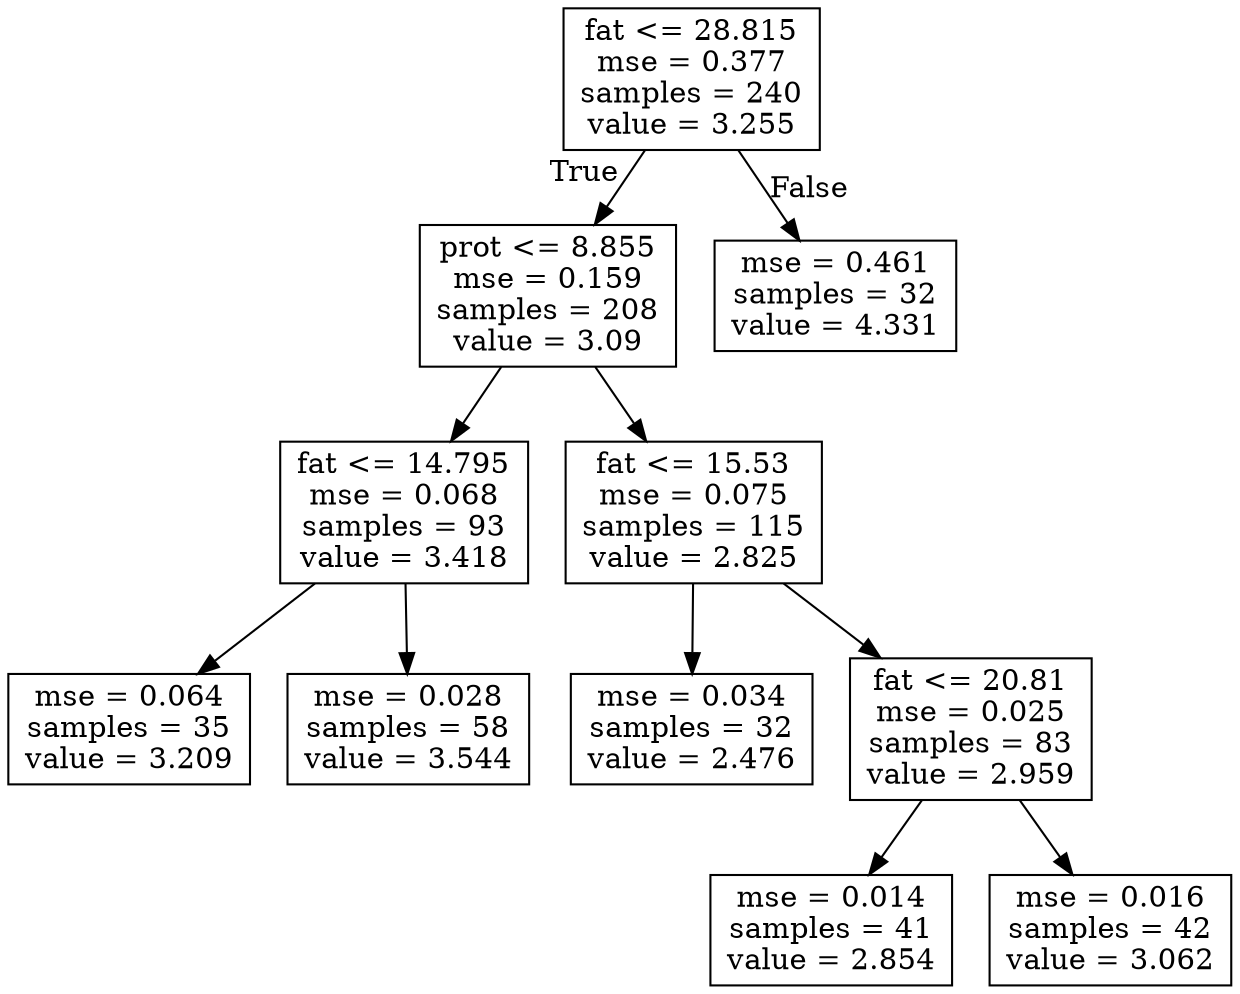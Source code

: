 digraph Tree {
node [shape=box] ;
0 [label="fat <= 28.815\nmse = 0.377\nsamples = 240\nvalue = 3.255"] ;
1 [label="prot <= 8.855\nmse = 0.159\nsamples = 208\nvalue = 3.09"] ;
0 -> 1 [labeldistance=2.5, labelangle=45, headlabel="True"] ;
2 [label="fat <= 14.795\nmse = 0.068\nsamples = 93\nvalue = 3.418"] ;
1 -> 2 ;
3 [label="mse = 0.064\nsamples = 35\nvalue = 3.209"] ;
2 -> 3 ;
4 [label="mse = 0.028\nsamples = 58\nvalue = 3.544"] ;
2 -> 4 ;
5 [label="fat <= 15.53\nmse = 0.075\nsamples = 115\nvalue = 2.825"] ;
1 -> 5 ;
6 [label="mse = 0.034\nsamples = 32\nvalue = 2.476"] ;
5 -> 6 ;
7 [label="fat <= 20.81\nmse = 0.025\nsamples = 83\nvalue = 2.959"] ;
5 -> 7 ;
8 [label="mse = 0.014\nsamples = 41\nvalue = 2.854"] ;
7 -> 8 ;
9 [label="mse = 0.016\nsamples = 42\nvalue = 3.062"] ;
7 -> 9 ;
10 [label="mse = 0.461\nsamples = 32\nvalue = 4.331"] ;
0 -> 10 [labeldistance=2.5, labelangle=-45, headlabel="False"] ;
}